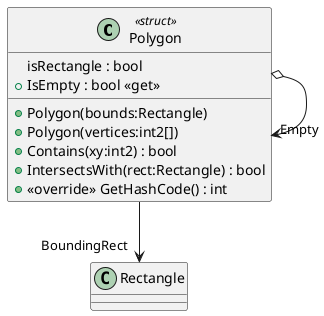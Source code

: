 @startuml
class Polygon <<struct>> {
    isRectangle : bool
    + Polygon(bounds:Rectangle)
    + Polygon(vertices:int2[])
    + IsEmpty : bool <<get>>
    + Contains(xy:int2) : bool
    + IntersectsWith(rect:Rectangle) : bool
    + <<override>> GetHashCode() : int
}
Polygon o-> "Empty" Polygon
Polygon --> "BoundingRect" Rectangle
@enduml
